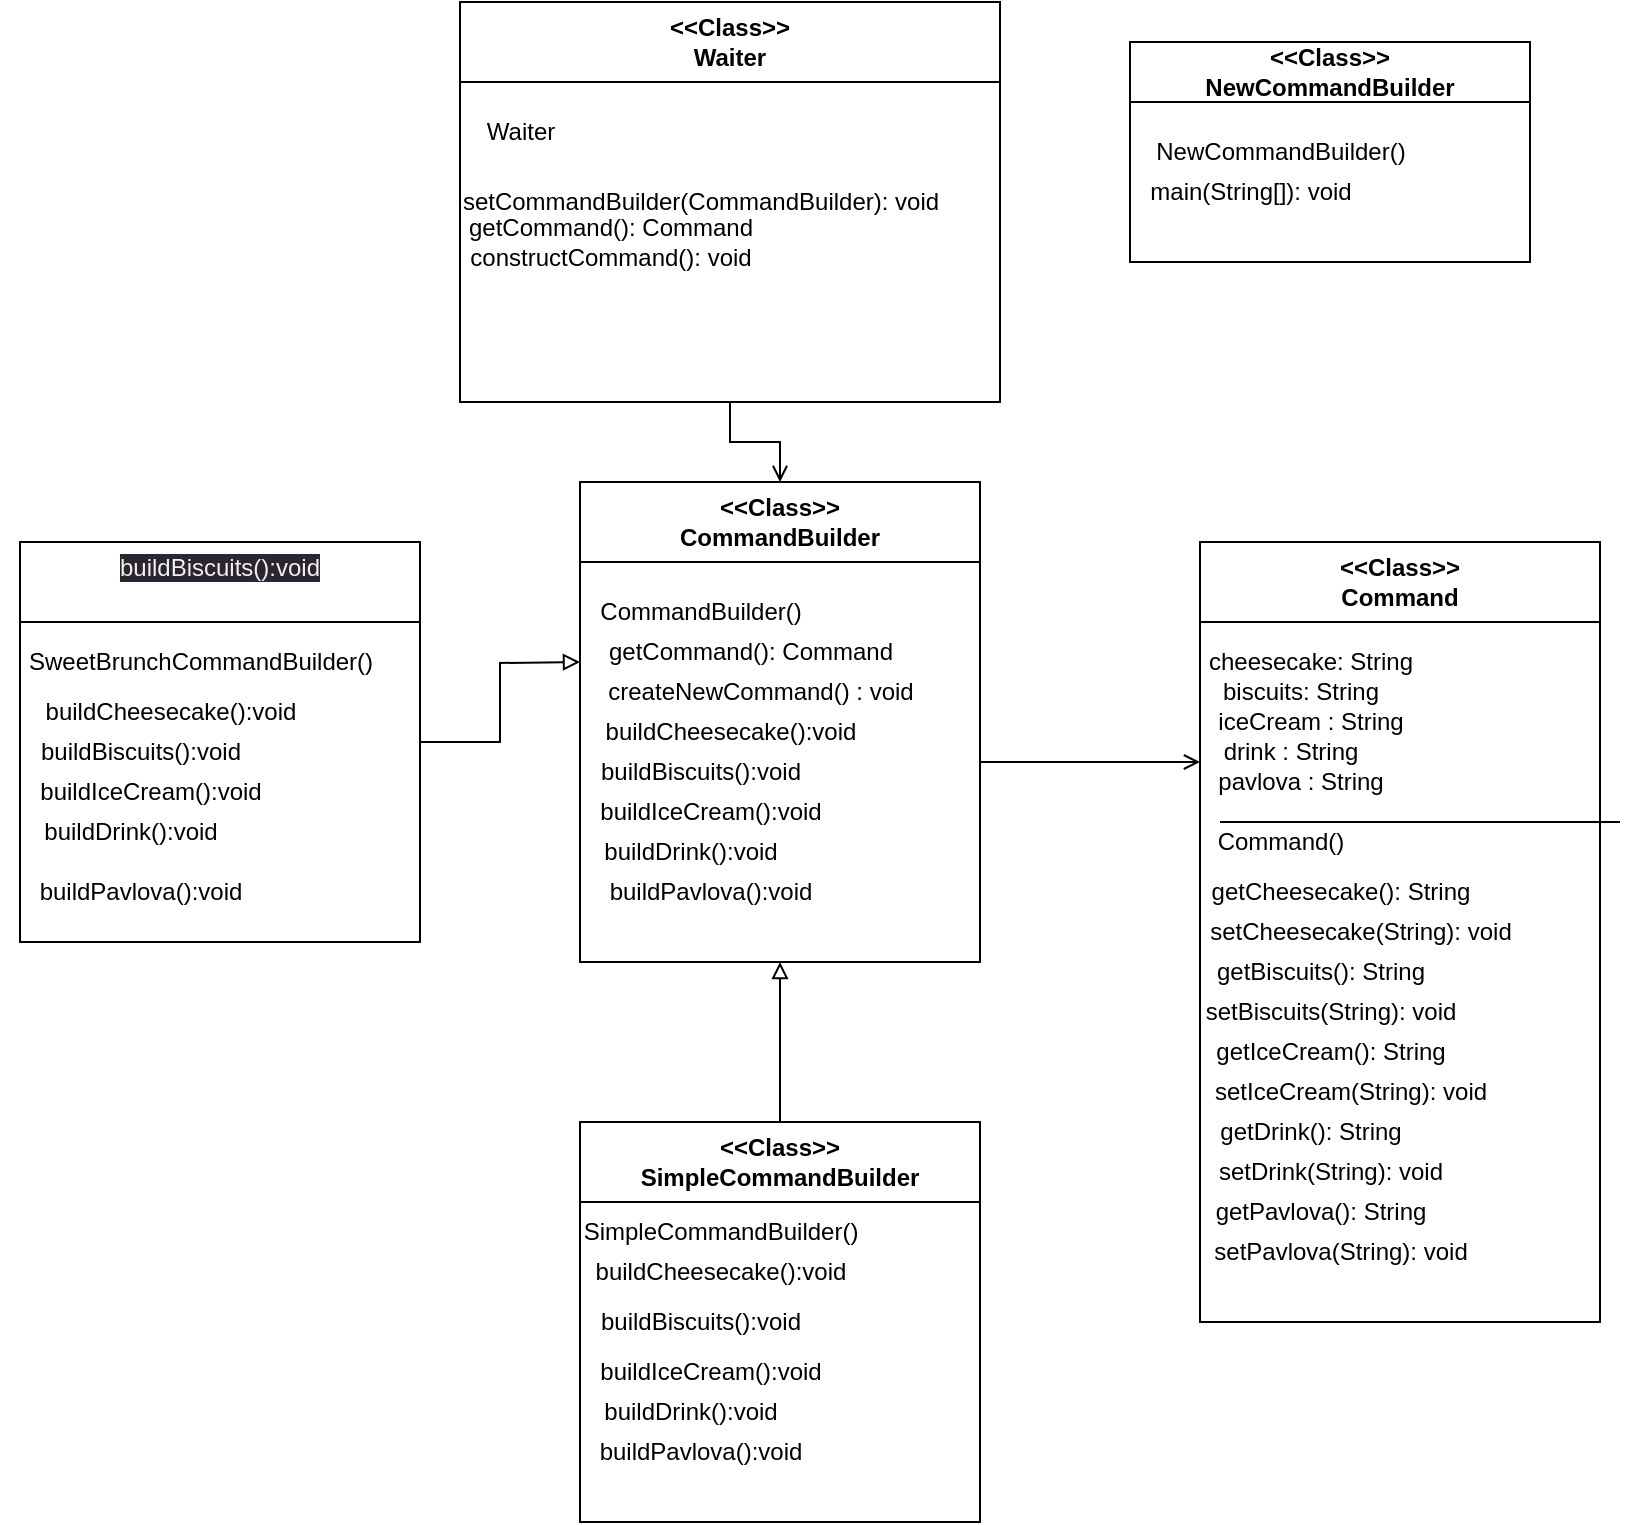 <mxfile version="21.3.5" type="github">
  <diagram name="Page-1" id="U9FslpP_4WRwXoePvXMz">
    <mxGraphModel dx="1000" dy="1350" grid="1" gridSize="10" guides="1" tooltips="1" connect="1" arrows="1" fold="1" page="1" pageScale="1" pageWidth="1169" pageHeight="827" math="0" shadow="0">
      <root>
        <mxCell id="0" />
        <mxCell id="1" parent="0" />
        <mxCell id="bDbSbjliOwDVEzyQ-WYC-8" style="edgeStyle=orthogonalEdgeStyle;rounded=0;orthogonalLoop=1;jettySize=auto;html=1;exitX=0.5;exitY=1;exitDx=0;exitDy=0;entryX=0.5;entryY=0;entryDx=0;entryDy=0;endArrow=open;endFill=0;" parent="1" source="bDbSbjliOwDVEzyQ-WYC-1" target="bDbSbjliOwDVEzyQ-WYC-5" edge="1">
          <mxGeometry relative="1" as="geometry" />
        </mxCell>
        <mxCell id="bDbSbjliOwDVEzyQ-WYC-1" value="&amp;lt;&amp;lt;Class&amp;gt;&amp;gt;&lt;br&gt;Waiter" style="swimlane;whiteSpace=wrap;html=1;startSize=40;" parent="1" vertex="1">
          <mxGeometry x="270" y="-440" width="270" height="200" as="geometry" />
        </mxCell>
        <mxCell id="bDbSbjliOwDVEzyQ-WYC-2" value="Waiter" style="text;html=1;align=center;verticalAlign=middle;resizable=0;points=[];autosize=1;strokeColor=none;fillColor=none;" parent="bDbSbjliOwDVEzyQ-WYC-1" vertex="1">
          <mxGeometry y="50" width="60" height="30" as="geometry" />
        </mxCell>
        <mxCell id="bDbSbjliOwDVEzyQ-WYC-12" value="setCommandBuilder(CommandBuilder): void&lt;br&gt;" style="text;html=1;align=center;verticalAlign=middle;resizable=0;points=[];autosize=1;strokeColor=none;fillColor=none;" parent="bDbSbjliOwDVEzyQ-WYC-1" vertex="1">
          <mxGeometry x="-10" y="85" width="260" height="30" as="geometry" />
        </mxCell>
        <mxCell id="bDbSbjliOwDVEzyQ-WYC-13" value="getCommand(): Command&lt;br&gt;constructCommand(): void&lt;br&gt;" style="text;html=1;align=center;verticalAlign=middle;resizable=0;points=[];autosize=1;strokeColor=none;fillColor=none;" parent="bDbSbjliOwDVEzyQ-WYC-1" vertex="1">
          <mxGeometry x="-10" y="100" width="170" height="40" as="geometry" />
        </mxCell>
        <mxCell id="bDbSbjliOwDVEzyQ-WYC-9" style="edgeStyle=orthogonalEdgeStyle;rounded=0;orthogonalLoop=1;jettySize=auto;html=1;exitX=1;exitY=0.5;exitDx=0;exitDy=0;endArrow=block;endFill=0;" parent="1" source="bDbSbjliOwDVEzyQ-WYC-3" edge="1">
          <mxGeometry relative="1" as="geometry">
            <mxPoint x="330" y="-110" as="targetPoint" />
          </mxGeometry>
        </mxCell>
        <mxCell id="bDbSbjliOwDVEzyQ-WYC-3" value="&#xa;&lt;span style=&quot;color: rgb(240, 240, 240); font-family: Helvetica; font-size: 12px; font-style: normal; font-variant-ligatures: normal; font-variant-caps: normal; font-weight: 400; letter-spacing: normal; orphans: 2; text-align: center; text-indent: 0px; text-transform: none; widows: 2; word-spacing: 0px; -webkit-text-stroke-width: 0px; background-color: rgb(42, 37, 47); text-decoration-thickness: initial; text-decoration-style: initial; text-decoration-color: initial; float: none; display: inline !important;&quot;&gt;buildBiscuits():void&lt;/span&gt;&#xa;&#xa;" style="swimlane;whiteSpace=wrap;html=1;startSize=40;" parent="1" vertex="1">
          <mxGeometry x="50" y="-170" width="200" height="200" as="geometry" />
        </mxCell>
        <mxCell id="bDbSbjliOwDVEzyQ-WYC-58" value="SweetBrunchCommandBuilder()&lt;br&gt;" style="text;html=1;align=center;verticalAlign=middle;resizable=0;points=[];autosize=1;strokeColor=none;fillColor=none;" parent="bDbSbjliOwDVEzyQ-WYC-3" vertex="1">
          <mxGeometry x="-10" y="45" width="200" height="30" as="geometry" />
        </mxCell>
        <mxCell id="bDbSbjliOwDVEzyQ-WYC-60" value="buildCheesecake():void" style="text;html=1;align=center;verticalAlign=middle;resizable=0;points=[];autosize=1;strokeColor=none;fillColor=none;" parent="bDbSbjliOwDVEzyQ-WYC-3" vertex="1">
          <mxGeometry y="70" width="150" height="30" as="geometry" />
        </mxCell>
        <mxCell id="bDbSbjliOwDVEzyQ-WYC-61" value="buildBiscuits():void" style="text;html=1;align=center;verticalAlign=middle;resizable=0;points=[];autosize=1;strokeColor=none;fillColor=none;" parent="bDbSbjliOwDVEzyQ-WYC-3" vertex="1">
          <mxGeometry y="90" width="120" height="30" as="geometry" />
        </mxCell>
        <mxCell id="bDbSbjliOwDVEzyQ-WYC-62" value="buildDrink():void&lt;br&gt;" style="text;html=1;align=center;verticalAlign=middle;resizable=0;points=[];autosize=1;strokeColor=none;fillColor=none;" parent="bDbSbjliOwDVEzyQ-WYC-3" vertex="1">
          <mxGeometry y="130" width="110" height="30" as="geometry" />
        </mxCell>
        <mxCell id="bDbSbjliOwDVEzyQ-WYC-63" value="buildPavlova():void" style="text;html=1;align=center;verticalAlign=middle;resizable=0;points=[];autosize=1;strokeColor=none;fillColor=none;" parent="bDbSbjliOwDVEzyQ-WYC-3" vertex="1">
          <mxGeometry y="160" width="120" height="30" as="geometry" />
        </mxCell>
        <mxCell id="bDbSbjliOwDVEzyQ-WYC-64" value="buildIceCream():void" style="text;html=1;align=center;verticalAlign=middle;resizable=0;points=[];autosize=1;strokeColor=none;fillColor=none;" parent="bDbSbjliOwDVEzyQ-WYC-3" vertex="1">
          <mxGeometry y="110" width="130" height="30" as="geometry" />
        </mxCell>
        <mxCell id="bDbSbjliOwDVEzyQ-WYC-4" value="&amp;lt;&amp;lt;Class&amp;gt;&amp;gt;&lt;br&gt;Command" style="swimlane;whiteSpace=wrap;html=1;startSize=40;" parent="1" vertex="1">
          <mxGeometry x="640" y="-170" width="200" height="390" as="geometry" />
        </mxCell>
        <mxCell id="bDbSbjliOwDVEzyQ-WYC-28" value="cheesecake: String&lt;br&gt;" style="text;html=1;align=center;verticalAlign=middle;resizable=0;points=[];autosize=1;strokeColor=none;fillColor=none;" parent="bDbSbjliOwDVEzyQ-WYC-4" vertex="1">
          <mxGeometry x="-10" y="45" width="130" height="30" as="geometry" />
        </mxCell>
        <mxCell id="bDbSbjliOwDVEzyQ-WYC-29" value="biscuits: String" style="text;html=1;align=center;verticalAlign=middle;resizable=0;points=[];autosize=1;strokeColor=none;fillColor=none;" parent="bDbSbjliOwDVEzyQ-WYC-4" vertex="1">
          <mxGeometry y="60" width="100" height="30" as="geometry" />
        </mxCell>
        <mxCell id="bDbSbjliOwDVEzyQ-WYC-30" value="iceCream : String&lt;br&gt;" style="text;html=1;align=center;verticalAlign=middle;resizable=0;points=[];autosize=1;strokeColor=none;fillColor=none;" parent="bDbSbjliOwDVEzyQ-WYC-4" vertex="1">
          <mxGeometry x="-5" y="75" width="120" height="30" as="geometry" />
        </mxCell>
        <mxCell id="bDbSbjliOwDVEzyQ-WYC-31" value="drink : String&lt;br&gt;" style="text;html=1;align=center;verticalAlign=middle;resizable=0;points=[];autosize=1;strokeColor=none;fillColor=none;" parent="bDbSbjliOwDVEzyQ-WYC-4" vertex="1">
          <mxGeometry y="90" width="90" height="30" as="geometry" />
        </mxCell>
        <mxCell id="bDbSbjliOwDVEzyQ-WYC-32" value="pavlova : String&lt;br&gt;" style="text;html=1;align=center;verticalAlign=middle;resizable=0;points=[];autosize=1;strokeColor=none;fillColor=none;" parent="bDbSbjliOwDVEzyQ-WYC-4" vertex="1">
          <mxGeometry x="-5" y="105" width="110" height="30" as="geometry" />
        </mxCell>
        <mxCell id="bDbSbjliOwDVEzyQ-WYC-33" value="Command()&lt;br&gt;" style="text;html=1;align=center;verticalAlign=middle;resizable=0;points=[];autosize=1;strokeColor=none;fillColor=none;" parent="bDbSbjliOwDVEzyQ-WYC-4" vertex="1">
          <mxGeometry x="-5" y="135" width="90" height="30" as="geometry" />
        </mxCell>
        <mxCell id="bDbSbjliOwDVEzyQ-WYC-41" value="setCheesecake(String): void" style="text;html=1;align=center;verticalAlign=middle;resizable=0;points=[];autosize=1;strokeColor=none;fillColor=none;" parent="bDbSbjliOwDVEzyQ-WYC-4" vertex="1">
          <mxGeometry x="-5" y="180" width="170" height="30" as="geometry" />
        </mxCell>
        <mxCell id="bDbSbjliOwDVEzyQ-WYC-40" value="getCheesecake(): String" style="text;html=1;align=center;verticalAlign=middle;resizable=0;points=[];autosize=1;strokeColor=none;fillColor=none;" parent="bDbSbjliOwDVEzyQ-WYC-4" vertex="1">
          <mxGeometry x="-5" y="160" width="150" height="30" as="geometry" />
        </mxCell>
        <mxCell id="bDbSbjliOwDVEzyQ-WYC-42" value="getBiscuits(): String" style="text;html=1;align=center;verticalAlign=middle;resizable=0;points=[];autosize=1;strokeColor=none;fillColor=none;" parent="bDbSbjliOwDVEzyQ-WYC-4" vertex="1">
          <mxGeometry x="-5" y="200" width="130" height="30" as="geometry" />
        </mxCell>
        <mxCell id="bDbSbjliOwDVEzyQ-WYC-44" value="setBiscuits(String): void" style="text;html=1;align=center;verticalAlign=middle;resizable=0;points=[];autosize=1;strokeColor=none;fillColor=none;" parent="bDbSbjliOwDVEzyQ-WYC-4" vertex="1">
          <mxGeometry x="-10" y="220" width="150" height="30" as="geometry" />
        </mxCell>
        <mxCell id="bDbSbjliOwDVEzyQ-WYC-45" value="setIceCream(String): void" style="text;html=1;align=center;verticalAlign=middle;resizable=0;points=[];autosize=1;strokeColor=none;fillColor=none;" parent="bDbSbjliOwDVEzyQ-WYC-4" vertex="1">
          <mxGeometry x="-5" y="260" width="160" height="30" as="geometry" />
        </mxCell>
        <mxCell id="bDbSbjliOwDVEzyQ-WYC-47" value="setDrink(String): void" style="text;html=1;align=center;verticalAlign=middle;resizable=0;points=[];autosize=1;strokeColor=none;fillColor=none;" parent="bDbSbjliOwDVEzyQ-WYC-4" vertex="1">
          <mxGeometry x="-5" y="300" width="140" height="30" as="geometry" />
        </mxCell>
        <mxCell id="bDbSbjliOwDVEzyQ-WYC-46" value="setPavlova(String): void" style="text;html=1;align=center;verticalAlign=middle;resizable=0;points=[];autosize=1;strokeColor=none;fillColor=none;" parent="bDbSbjliOwDVEzyQ-WYC-4" vertex="1">
          <mxGeometry x="-5" y="340" width="150" height="30" as="geometry" />
        </mxCell>
        <mxCell id="bDbSbjliOwDVEzyQ-WYC-51" value="getDrink(): String" style="text;html=1;align=center;verticalAlign=middle;resizable=0;points=[];autosize=1;strokeColor=none;fillColor=none;" parent="bDbSbjliOwDVEzyQ-WYC-4" vertex="1">
          <mxGeometry y="280" width="110" height="30" as="geometry" />
        </mxCell>
        <mxCell id="bDbSbjliOwDVEzyQ-WYC-50" value="getPavlova(): String" style="text;html=1;align=center;verticalAlign=middle;resizable=0;points=[];autosize=1;strokeColor=none;fillColor=none;" parent="bDbSbjliOwDVEzyQ-WYC-4" vertex="1">
          <mxGeometry x="-5" y="320" width="130" height="30" as="geometry" />
        </mxCell>
        <mxCell id="bDbSbjliOwDVEzyQ-WYC-49" value="getIceCream(): String" style="text;html=1;align=center;verticalAlign=middle;resizable=0;points=[];autosize=1;strokeColor=none;fillColor=none;" parent="bDbSbjliOwDVEzyQ-WYC-4" vertex="1">
          <mxGeometry x="-5" y="240" width="140" height="30" as="geometry" />
        </mxCell>
        <mxCell id="bDbSbjliOwDVEzyQ-WYC-7" style="edgeStyle=orthogonalEdgeStyle;rounded=0;orthogonalLoop=1;jettySize=auto;html=1;exitX=1;exitY=0.5;exitDx=0;exitDy=0;endArrow=open;endFill=0;" parent="1" source="bDbSbjliOwDVEzyQ-WYC-5" edge="1">
          <mxGeometry relative="1" as="geometry">
            <mxPoint x="640" y="-60" as="targetPoint" />
            <Array as="points">
              <mxPoint x="530" y="-60" />
            </Array>
          </mxGeometry>
        </mxCell>
        <mxCell id="bDbSbjliOwDVEzyQ-WYC-5" value="&amp;lt;&amp;lt;Class&amp;gt;&amp;gt;&lt;br&gt;CommandBuilder" style="swimlane;whiteSpace=wrap;html=1;startSize=40;" parent="1" vertex="1">
          <mxGeometry x="330" y="-200" width="200" height="240" as="geometry" />
        </mxCell>
        <mxCell id="bDbSbjliOwDVEzyQ-WYC-17" value="CommandBuilder()" style="text;html=1;align=center;verticalAlign=middle;resizable=0;points=[];autosize=1;strokeColor=none;fillColor=none;" parent="bDbSbjliOwDVEzyQ-WYC-5" vertex="1">
          <mxGeometry y="50" width="120" height="30" as="geometry" />
        </mxCell>
        <mxCell id="bDbSbjliOwDVEzyQ-WYC-18" value="getCommand(): Command" style="text;html=1;align=center;verticalAlign=middle;resizable=0;points=[];autosize=1;strokeColor=none;fillColor=none;" parent="bDbSbjliOwDVEzyQ-WYC-5" vertex="1">
          <mxGeometry y="70" width="170" height="30" as="geometry" />
        </mxCell>
        <mxCell id="bDbSbjliOwDVEzyQ-WYC-19" value="createNewCommand() : void" style="text;html=1;align=center;verticalAlign=middle;resizable=0;points=[];autosize=1;strokeColor=none;fillColor=none;" parent="bDbSbjliOwDVEzyQ-WYC-5" vertex="1">
          <mxGeometry y="90" width="180" height="30" as="geometry" />
        </mxCell>
        <mxCell id="bDbSbjliOwDVEzyQ-WYC-21" value="buildCheesecake():void" style="text;html=1;align=center;verticalAlign=middle;resizable=0;points=[];autosize=1;strokeColor=none;fillColor=none;" parent="bDbSbjliOwDVEzyQ-WYC-5" vertex="1">
          <mxGeometry y="110" width="150" height="30" as="geometry" />
        </mxCell>
        <mxCell id="bDbSbjliOwDVEzyQ-WYC-20" value="buildDrink():void" style="text;html=1;align=center;verticalAlign=middle;resizable=0;points=[];autosize=1;strokeColor=none;fillColor=none;" parent="bDbSbjliOwDVEzyQ-WYC-5" vertex="1">
          <mxGeometry y="170" width="110" height="30" as="geometry" />
        </mxCell>
        <mxCell id="bDbSbjliOwDVEzyQ-WYC-22" value="buildBiscuits():void" style="text;html=1;align=center;verticalAlign=middle;resizable=0;points=[];autosize=1;strokeColor=none;fillColor=none;" parent="bDbSbjliOwDVEzyQ-WYC-5" vertex="1">
          <mxGeometry y="130" width="120" height="30" as="geometry" />
        </mxCell>
        <mxCell id="bDbSbjliOwDVEzyQ-WYC-23" value="buildIceCream():void" style="text;html=1;align=center;verticalAlign=middle;resizable=0;points=[];autosize=1;strokeColor=none;fillColor=none;" parent="bDbSbjliOwDVEzyQ-WYC-5" vertex="1">
          <mxGeometry y="150" width="130" height="30" as="geometry" />
        </mxCell>
        <mxCell id="bDbSbjliOwDVEzyQ-WYC-24" value="buildPavlova():void" style="text;html=1;align=center;verticalAlign=middle;resizable=0;points=[];autosize=1;strokeColor=none;fillColor=none;" parent="bDbSbjliOwDVEzyQ-WYC-5" vertex="1">
          <mxGeometry x="5" y="190" width="120" height="30" as="geometry" />
        </mxCell>
        <mxCell id="bDbSbjliOwDVEzyQ-WYC-10" style="edgeStyle=orthogonalEdgeStyle;rounded=0;orthogonalLoop=1;jettySize=auto;html=1;exitX=0.5;exitY=0;exitDx=0;exitDy=0;entryX=0.5;entryY=1;entryDx=0;entryDy=0;endArrow=block;endFill=0;" parent="1" source="bDbSbjliOwDVEzyQ-WYC-6" target="bDbSbjliOwDVEzyQ-WYC-5" edge="1">
          <mxGeometry relative="1" as="geometry" />
        </mxCell>
        <mxCell id="bDbSbjliOwDVEzyQ-WYC-6" value="&amp;lt;&amp;lt;Class&amp;gt;&amp;gt;&lt;br&gt;SimpleCommandBuilder" style="swimlane;whiteSpace=wrap;html=1;startSize=40;" parent="1" vertex="1">
          <mxGeometry x="330" y="120" width="200" height="200" as="geometry" />
        </mxCell>
        <mxCell id="bDbSbjliOwDVEzyQ-WYC-52" value="SimpleCommandBuilder()" style="text;html=1;align=center;verticalAlign=middle;resizable=0;points=[];autosize=1;strokeColor=none;fillColor=none;" parent="bDbSbjliOwDVEzyQ-WYC-6" vertex="1">
          <mxGeometry x="-10" y="40" width="160" height="30" as="geometry" />
        </mxCell>
        <mxCell id="bDbSbjliOwDVEzyQ-WYC-54" value="buildBiscuits():void" style="text;html=1;align=center;verticalAlign=middle;resizable=0;points=[];autosize=1;strokeColor=none;fillColor=none;" parent="bDbSbjliOwDVEzyQ-WYC-6" vertex="1">
          <mxGeometry y="85" width="120" height="30" as="geometry" />
        </mxCell>
        <mxCell id="bDbSbjliOwDVEzyQ-WYC-55" value="buildIceCream():void" style="text;html=1;align=center;verticalAlign=middle;resizable=0;points=[];autosize=1;strokeColor=none;fillColor=none;" parent="bDbSbjliOwDVEzyQ-WYC-6" vertex="1">
          <mxGeometry y="110" width="130" height="30" as="geometry" />
        </mxCell>
        <mxCell id="bDbSbjliOwDVEzyQ-WYC-56" value="buildDrink():void&lt;br&gt;" style="text;html=1;align=center;verticalAlign=middle;resizable=0;points=[];autosize=1;strokeColor=none;fillColor=none;" parent="bDbSbjliOwDVEzyQ-WYC-6" vertex="1">
          <mxGeometry y="130" width="110" height="30" as="geometry" />
        </mxCell>
        <mxCell id="bDbSbjliOwDVEzyQ-WYC-57" value="buildPavlova():void" style="text;html=1;align=center;verticalAlign=middle;resizable=0;points=[];autosize=1;strokeColor=none;fillColor=none;" parent="bDbSbjliOwDVEzyQ-WYC-6" vertex="1">
          <mxGeometry y="150" width="120" height="30" as="geometry" />
        </mxCell>
        <mxCell id="bDbSbjliOwDVEzyQ-WYC-53" value="buildCheesecake():void" style="text;html=1;align=center;verticalAlign=middle;resizable=0;points=[];autosize=1;strokeColor=none;fillColor=none;" parent="bDbSbjliOwDVEzyQ-WYC-6" vertex="1">
          <mxGeometry x="-5" y="60" width="150" height="30" as="geometry" />
        </mxCell>
        <mxCell id="bDbSbjliOwDVEzyQ-WYC-11" value="&amp;lt;&amp;lt;Class&amp;gt;&amp;gt;&lt;br&gt;NewCommandBuilder" style="swimlane;whiteSpace=wrap;html=1;startSize=30;" parent="1" vertex="1">
          <mxGeometry x="605" y="-420" width="200" height="110" as="geometry" />
        </mxCell>
        <mxCell id="bDbSbjliOwDVEzyQ-WYC-15" value="NewCommandBuilder()&lt;br&gt;" style="text;html=1;align=center;verticalAlign=middle;resizable=0;points=[];autosize=1;strokeColor=none;fillColor=none;" parent="bDbSbjliOwDVEzyQ-WYC-11" vertex="1">
          <mxGeometry y="40" width="150" height="30" as="geometry" />
        </mxCell>
        <mxCell id="bDbSbjliOwDVEzyQ-WYC-16" value="main(String[]): void" style="text;html=1;align=center;verticalAlign=middle;resizable=0;points=[];autosize=1;strokeColor=none;fillColor=none;" parent="bDbSbjliOwDVEzyQ-WYC-11" vertex="1">
          <mxGeometry y="60" width="120" height="30" as="geometry" />
        </mxCell>
        <mxCell id="bDbSbjliOwDVEzyQ-WYC-27" value="" style="endArrow=none;html=1;rounded=0;" parent="1" edge="1">
          <mxGeometry width="50" height="50" relative="1" as="geometry">
            <mxPoint x="650" y="-30" as="sourcePoint" />
            <mxPoint x="850" y="-30" as="targetPoint" />
            <Array as="points">
              <mxPoint x="680" y="-30" />
              <mxPoint x="760" y="-30" />
            </Array>
          </mxGeometry>
        </mxCell>
      </root>
    </mxGraphModel>
  </diagram>
</mxfile>
